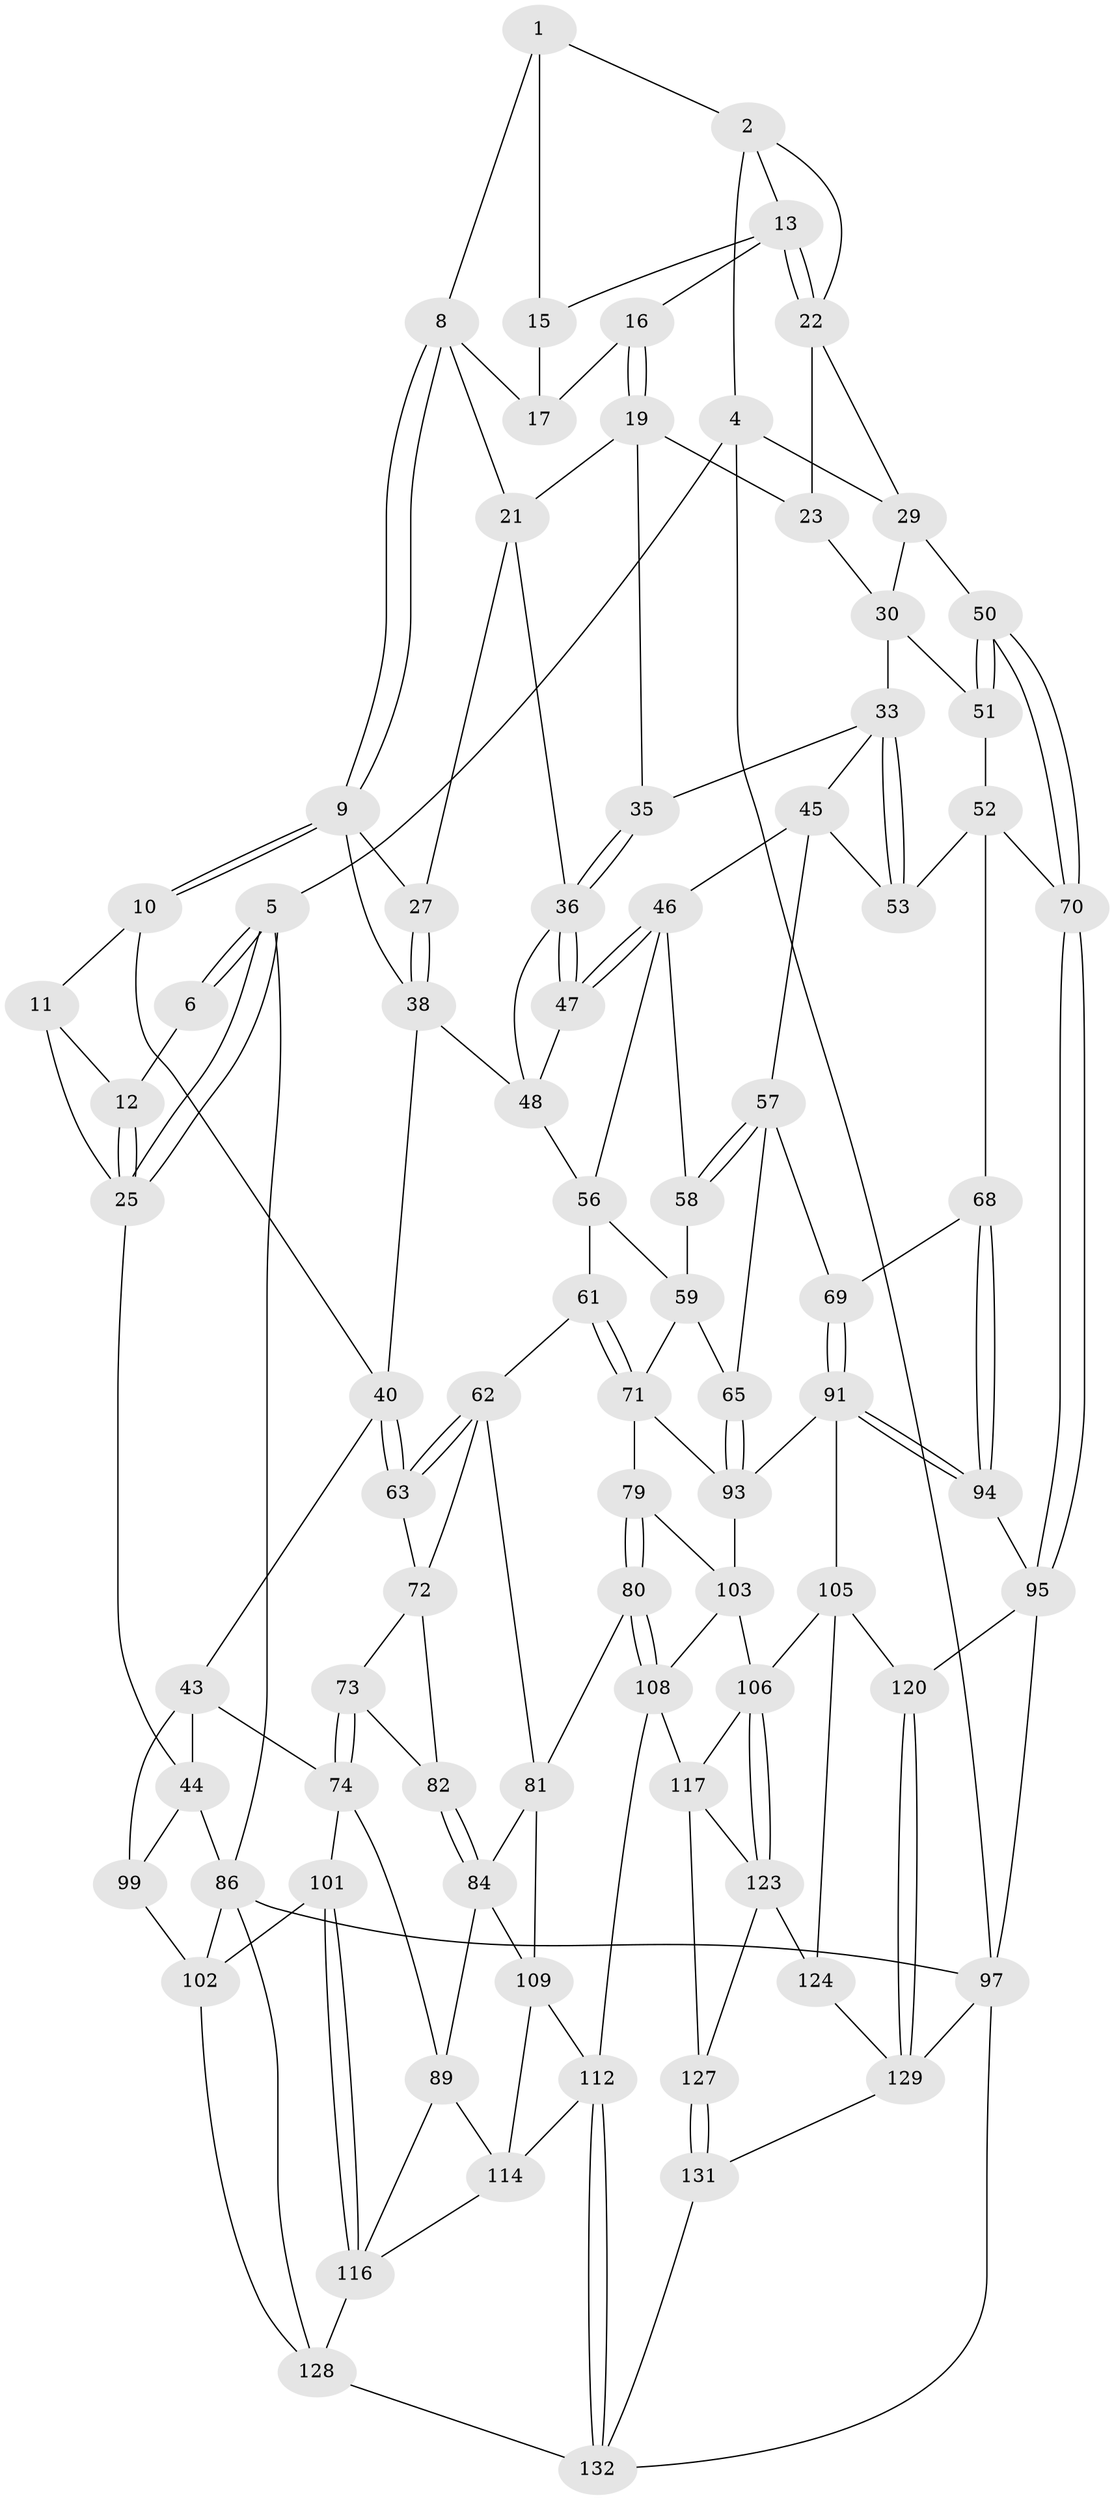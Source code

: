 // Generated by graph-tools (version 1.1) at 2025/52/02/27/25 19:52:36]
// undirected, 84 vertices, 184 edges
graph export_dot {
graph [start="1"]
  node [color=gray90,style=filled];
  1 [pos="+0.3260031518517818+0",super="+7"];
  2 [pos="+0.8104546471307655+0",super="+3"];
  4 [pos="+1+0"];
  5 [pos="+0+0"];
  6 [pos="+0.2782646001646559+0"];
  8 [pos="+0.37305097939207166+0.10867433915997206",super="+18"];
  9 [pos="+0.3257653841816377+0.20632707330423775",super="+28"];
  10 [pos="+0.24717091637170008+0.23943927354417077"];
  11 [pos="+0.14533203791849666+0.1750601547987191"];
  12 [pos="+0.1443472754384271+0.10973712774761062"];
  13 [pos="+0.7286403782520201+0.005383736659520933",super="+14"];
  15 [pos="+0.46445091242399394+0.016609820043852502"];
  16 [pos="+0.576168744655879+0.09145992725942075"];
  17 [pos="+0.5578023182835068+0.08557497265279661"];
  19 [pos="+0.5941996527203829+0.2238209472558561",super="+20"];
  21 [pos="+0.49161776328611684+0.19322354434223962",super="+26"];
  22 [pos="+0.7375342441562273+0.0824826096966883",super="+24"];
  23 [pos="+0.7011116875581856+0.1650717154744754"];
  25 [pos="+0+0",super="+32"];
  27 [pos="+0.4304597320514361+0.29397476695891006"];
  29 [pos="+0.8673264730009076+0.22614562415010658",super="+42"];
  30 [pos="+0.8446788297094988+0.2693553700950241",super="+31"];
  33 [pos="+0.7799520162259365+0.3097579372720841",super="+34"];
  35 [pos="+0.5964397518682419+0.25594416542699355"];
  36 [pos="+0.4979253524030443+0.3192213171694971",super="+37"];
  38 [pos="+0.33405507654644306+0.36442823538097185",super="+39"];
  40 [pos="+0.26708733775969623+0.46347475311076713",super="+41"];
  43 [pos="+0.0670544844268728+0.46282942895887197",super="+75"];
  44 [pos="+0+0.42347471516988516",super="+85"];
  45 [pos="+0.6242141103077159+0.4101832535404069",super="+54"];
  46 [pos="+0.5315607572432159+0.4103438040002057",super="+55"];
  47 [pos="+0.5074549734202238+0.3598448060108628"];
  48 [pos="+0.40627354440304225+0.40243351259383514",super="+49"];
  50 [pos="+1+0.4463113637434735"];
  51 [pos="+0.873046548880396+0.29494767378779385"];
  52 [pos="+0.9173812577719491+0.4592348625923603",super="+67"];
  53 [pos="+0.7644979086864025+0.38136948815191823"];
  56 [pos="+0.41247591354085994+0.4393718605586051",super="+60"];
  57 [pos="+0.6889960437396689+0.5243191977635535",super="+64"];
  58 [pos="+0.5083651583803631+0.47511461204401634"];
  59 [pos="+0.5055000746222631+0.5067792654917614",super="+66"];
  61 [pos="+0.44109706884564376+0.5918166914804599"];
  62 [pos="+0.4000744786295473+0.5913337323708745",super="+76"];
  63 [pos="+0.2726050611230371+0.47653144141615045"];
  65 [pos="+0.6472884032084136+0.6075764574328099"];
  68 [pos="+0.849535078911602+0.5943746945687487"];
  69 [pos="+0.8472414751050147+0.594198951112799"];
  70 [pos="+1+0.5257847594777404"];
  71 [pos="+0.45790516216738736+0.6055485632953721",super="+78"];
  72 [pos="+0.2638578723966551+0.5713529660980747",super="+77"];
  73 [pos="+0.2395093215484355+0.6297993032388947"];
  74 [pos="+0.20048746572966522+0.6894284116824344",super="+90"];
  79 [pos="+0.46258294199725414+0.7169149974899636"];
  80 [pos="+0.41426495841019023+0.7451314517176668"];
  81 [pos="+0.3852856959338029+0.7460724711008676",super="+83"];
  82 [pos="+0.31863648895420826+0.6679573673902842"];
  84 [pos="+0.3098332418330698+0.7358266016428046",super="+88"];
  86 [pos="+0+0.83221820819641",super="+87"];
  89 [pos="+0.26745441916547397+0.7454062465937011",super="+115"];
  91 [pos="+0.7370930294275154+0.779787666402067",super="+92"];
  93 [pos="+0.6426815676614267+0.6500633157602099",super="+100"];
  94 [pos="+0.8665518131893397+0.7637620181678869"];
  95 [pos="+1+0.6879007996903584",super="+96"];
  97 [pos="+1+1",super="+98"];
  99 [pos="+0.006627457369860429+0.7745074147385296"];
  101 [pos="+0.1546761188684973+0.8418144087385541"];
  102 [pos="+0.09554606407419139+0.8295480003239178",super="+126"];
  103 [pos="+0.5627304775198148+0.7849637697904615",super="+104"];
  105 [pos="+0.7256453343069573+0.7914349497657828",super="+121"];
  106 [pos="+0.7025348997860992+0.8149200420978416",super="+107"];
  108 [pos="+0.46288724778094253+0.8194322774938656",super="+111"];
  109 [pos="+0.37311731610846155+0.8127939510833526",super="+110"];
  112 [pos="+0.4688918821035244+0.9940583823026953",super="+113"];
  114 [pos="+0.3028666336462683+0.8547451746914866",super="+119"];
  116 [pos="+0.18960245634088574+0.8949783977583624",super="+122"];
  117 [pos="+0.553154202007667+0.8583334080211952",super="+118"];
  120 [pos="+0.8895523894017028+0.8641707536491441"];
  123 [pos="+0.685581617885805+0.8481744632709461",super="+125"];
  124 [pos="+0.7672348966534249+0.9721617739905237"];
  127 [pos="+0.6414833352987307+0.9247652614902511"];
  128 [pos="+0.1458444147518159+1",super="+133"];
  129 [pos="+0.9110369573910558+0.9099646122643972",super="+130"];
  131 [pos="+0.8013363924508786+1"];
  132 [pos="+0.4673182931123342+1",super="+134"];
  1 -- 2;
  1 -- 8;
  1 -- 15;
  2 -- 13;
  2 -- 4;
  2 -- 22;
  4 -- 5;
  4 -- 97;
  4 -- 29;
  5 -- 6;
  5 -- 6;
  5 -- 25;
  5 -- 25;
  5 -- 86;
  6 -- 12;
  8 -- 9;
  8 -- 9;
  8 -- 17;
  8 -- 21;
  9 -- 10;
  9 -- 10;
  9 -- 27;
  9 -- 38;
  10 -- 11;
  10 -- 40;
  11 -- 12;
  11 -- 25;
  12 -- 25;
  12 -- 25;
  13 -- 22;
  13 -- 22;
  13 -- 16;
  13 -- 15;
  15 -- 17;
  16 -- 17;
  16 -- 19;
  16 -- 19;
  19 -- 23;
  19 -- 35;
  19 -- 21;
  21 -- 27;
  21 -- 36;
  22 -- 23;
  22 -- 29;
  23 -- 30;
  25 -- 44;
  27 -- 38;
  27 -- 38;
  29 -- 30;
  29 -- 50;
  30 -- 51;
  30 -- 33;
  33 -- 53;
  33 -- 53;
  33 -- 35;
  33 -- 45;
  35 -- 36;
  35 -- 36;
  36 -- 47;
  36 -- 47;
  36 -- 48;
  38 -- 40;
  38 -- 48;
  40 -- 63;
  40 -- 63;
  40 -- 43;
  43 -- 44;
  43 -- 99;
  43 -- 74;
  44 -- 99;
  44 -- 86;
  45 -- 46;
  45 -- 57;
  45 -- 53;
  46 -- 47;
  46 -- 47;
  46 -- 56;
  46 -- 58;
  47 -- 48;
  48 -- 56;
  50 -- 51;
  50 -- 51;
  50 -- 70;
  50 -- 70;
  51 -- 52;
  52 -- 53;
  52 -- 70;
  52 -- 68;
  56 -- 59;
  56 -- 61;
  57 -- 58;
  57 -- 58;
  57 -- 65;
  57 -- 69;
  58 -- 59;
  59 -- 65;
  59 -- 71;
  61 -- 62;
  61 -- 71;
  61 -- 71;
  62 -- 63;
  62 -- 63;
  62 -- 81;
  62 -- 72;
  63 -- 72;
  65 -- 93;
  65 -- 93;
  68 -- 69;
  68 -- 94;
  68 -- 94;
  69 -- 91;
  69 -- 91;
  70 -- 95;
  70 -- 95;
  71 -- 79;
  71 -- 93;
  72 -- 73;
  72 -- 82;
  73 -- 74;
  73 -- 74;
  73 -- 82;
  74 -- 89;
  74 -- 101;
  79 -- 80;
  79 -- 80;
  79 -- 103;
  80 -- 81;
  80 -- 108;
  80 -- 108;
  81 -- 84;
  81 -- 109;
  82 -- 84;
  82 -- 84;
  84 -- 89;
  84 -- 109;
  86 -- 102;
  86 -- 128;
  86 -- 97;
  89 -- 114;
  89 -- 116;
  91 -- 94;
  91 -- 94;
  91 -- 105;
  91 -- 93;
  93 -- 103;
  94 -- 95;
  95 -- 120;
  95 -- 97;
  97 -- 129;
  97 -- 132;
  99 -- 102;
  101 -- 102;
  101 -- 116;
  101 -- 116;
  102 -- 128;
  103 -- 108;
  103 -- 106;
  105 -- 106;
  105 -- 120;
  105 -- 124;
  106 -- 123;
  106 -- 123;
  106 -- 117;
  108 -- 112;
  108 -- 117;
  109 -- 114;
  109 -- 112;
  112 -- 132;
  112 -- 132;
  112 -- 114;
  114 -- 116;
  116 -- 128;
  117 -- 123;
  117 -- 127;
  120 -- 129;
  120 -- 129;
  123 -- 124;
  123 -- 127;
  124 -- 129;
  127 -- 131;
  127 -- 131;
  128 -- 132;
  129 -- 131;
  131 -- 132;
}
